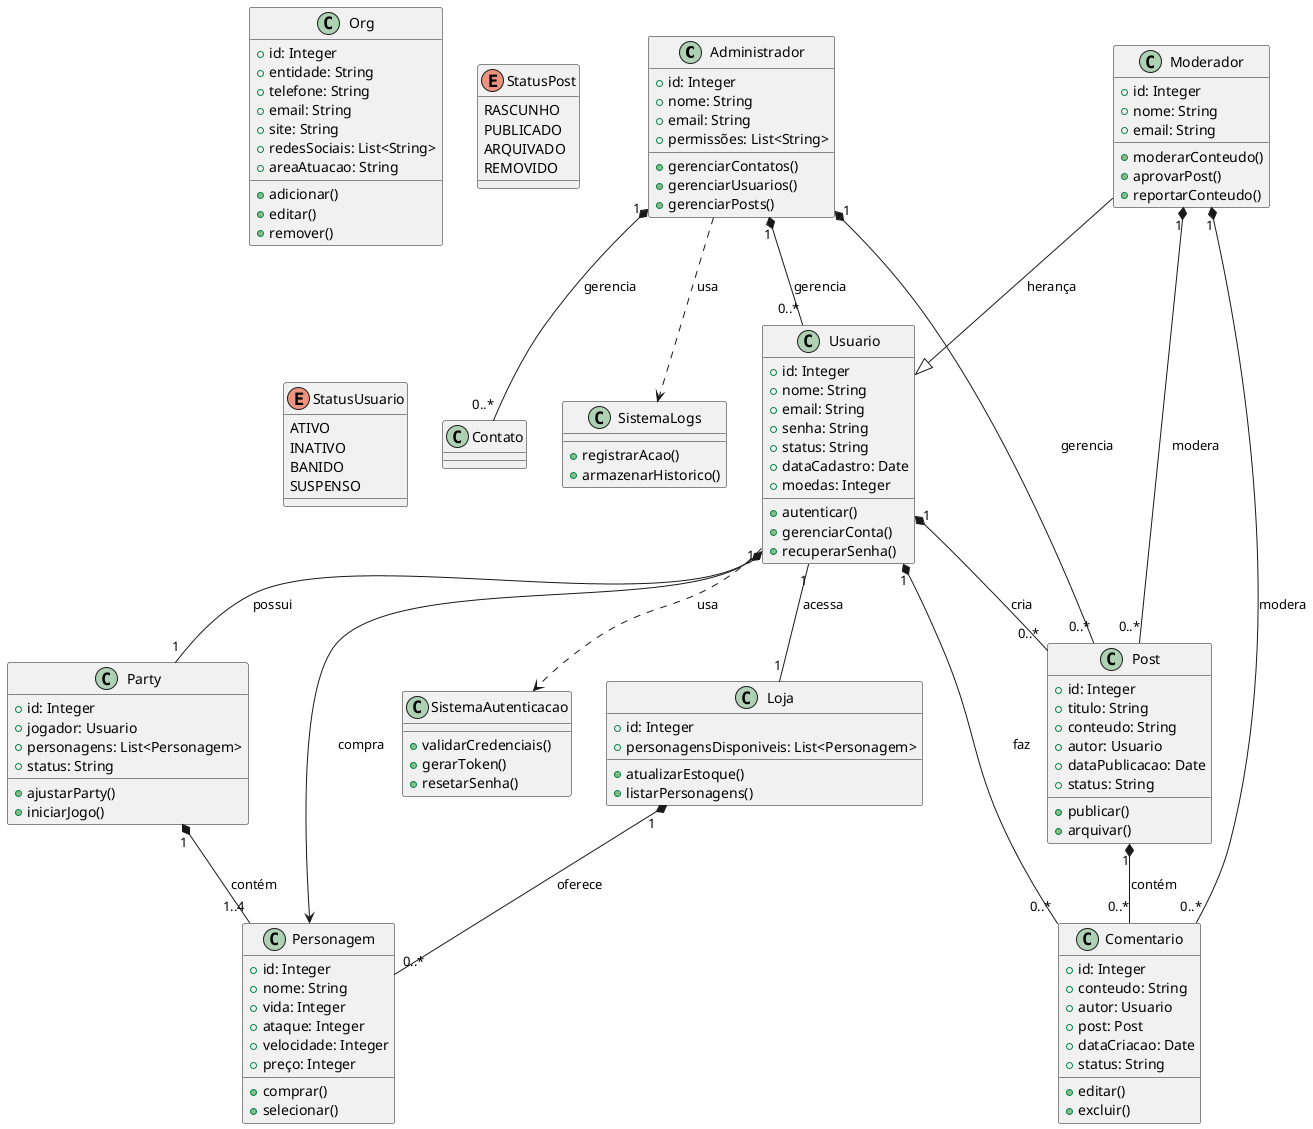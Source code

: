 @startuml sistema_geral_atualizado

class Administrador {
  + id: Integer
  + nome: String
  + email: String
  + permissões: List<String>
  + gerenciarContatos()
  + gerenciarUsuarios()
  + gerenciarPosts()
}

class Moderador {
  + id: Integer
  + nome: String
  + email: String
  + moderarConteudo()
  + aprovarPost()
  + reportarConteudo()
}

class Usuario {
  + id: Integer
  + nome: String
  + email: String
  + senha: String
  + status: String
  + dataCadastro: Date
  + moedas: Integer
  + autenticar()
  + gerenciarConta()
  + recuperarSenha()
}

class Post {
  + id: Integer
  + titulo: String
  + conteudo: String
  + autor: Usuario
  + dataPublicacao: Date
  + status: String
  + publicar()
  + arquivar()
}

class Comentario {
  + id: Integer
  + conteudo: String
  + autor: Usuario
  + post: Post
  + dataCriacao: Date
  + status: String
  + editar()
  + excluir()
}

class Org {
  + id: Integer
  + entidade: String
  + telefone: String
  + email: String
  + site: String
  + redesSociais: List<String>
  + areaAtuacao: String
  + adicionar()
  + editar()
  + remover()
}

class Party {
  + id: Integer
  + jogador: Usuario
  + personagens: List<Personagem>
  + status: String
  + ajustarParty()
  + iniciarJogo()
}

class Personagem {
  + id: Integer
  + nome: String
  + vida: Integer
  + ataque: Integer
  + velocidade: Integer
  + preço: Integer
  + comprar()
  + selecionar()
}

class Loja {
  + id: Integer
  + personagensDisponiveis: List<Personagem>
  + atualizarEstoque()
  + listarPersonagens()
}

class SistemaAutenticacao {
  + validarCredenciais()
  + gerarToken()
  + resetarSenha()
}

class SistemaLogs {
  + registrarAcao()
  + armazenarHistorico()
}

Administrador "1" *-- "0..*" Contato : gerencia
Administrador "1" *-- "0..*" Usuario : gerencia
Administrador "1" *-- "0..*" Post : gerencia

Moderador --|> Usuario : herança
Moderador "1" *-- "0..*" Post : modera
Moderador "1" *-- "0..*" Comentario : modera

Usuario "1" *-- "0..*" Post : cria
Usuario "1" *-- "0..*" Comentario : faz
Usuario "1" *-- "1" Party : possui

Post "1" *-- "0..*" Comentario : contém

Party "1" *-- "1..4" Personagem : contém

Loja "1" *-- "0..*" Personagem : oferece
Usuario "1" -- "1" Loja : acessa
Usuario --> Personagem : compra

Usuario ..> SistemaAutenticacao : usa
Administrador ..> SistemaLogs : usa

enum StatusPost {
  RASCUNHO
  PUBLICADO
  ARQUIVADO
  REMOVIDO
}

enum StatusUsuario {
  ATIVO
  INATIVO
  BANIDO
  SUSPENSO
}

@enduml
